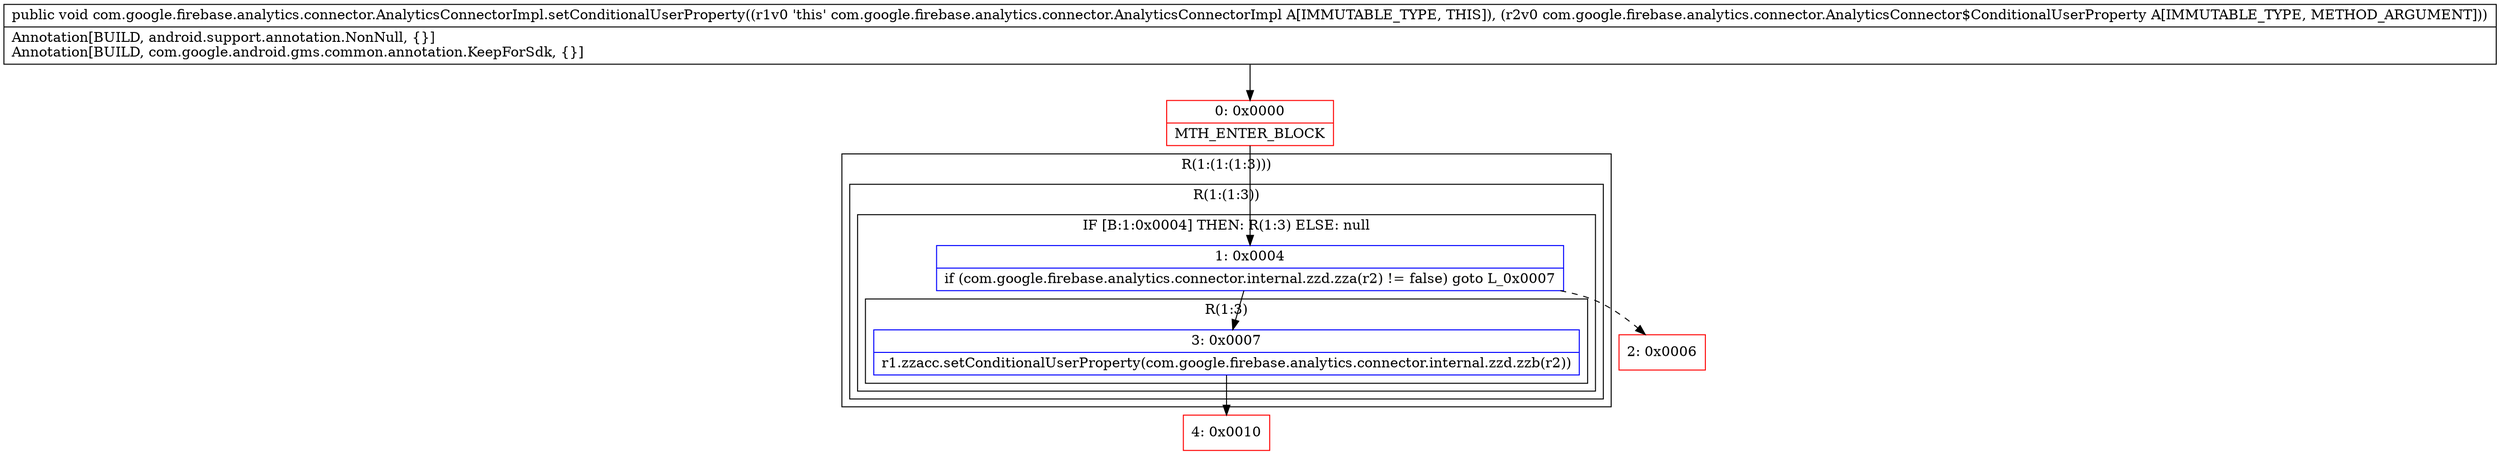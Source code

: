 digraph "CFG forcom.google.firebase.analytics.connector.AnalyticsConnectorImpl.setConditionalUserProperty(Lcom\/google\/firebase\/analytics\/connector\/AnalyticsConnector$ConditionalUserProperty;)V" {
subgraph cluster_Region_510805488 {
label = "R(1:(1:(1:3)))";
node [shape=record,color=blue];
subgraph cluster_Region_2125287035 {
label = "R(1:(1:3))";
node [shape=record,color=blue];
subgraph cluster_IfRegion_1748755224 {
label = "IF [B:1:0x0004] THEN: R(1:3) ELSE: null";
node [shape=record,color=blue];
Node_1 [shape=record,label="{1\:\ 0x0004|if (com.google.firebase.analytics.connector.internal.zzd.zza(r2) != false) goto L_0x0007\l}"];
subgraph cluster_Region_208188700 {
label = "R(1:3)";
node [shape=record,color=blue];
Node_3 [shape=record,label="{3\:\ 0x0007|r1.zzacc.setConditionalUserProperty(com.google.firebase.analytics.connector.internal.zzd.zzb(r2))\l}"];
}
}
}
}
Node_0 [shape=record,color=red,label="{0\:\ 0x0000|MTH_ENTER_BLOCK\l}"];
Node_2 [shape=record,color=red,label="{2\:\ 0x0006}"];
Node_4 [shape=record,color=red,label="{4\:\ 0x0010}"];
MethodNode[shape=record,label="{public void com.google.firebase.analytics.connector.AnalyticsConnectorImpl.setConditionalUserProperty((r1v0 'this' com.google.firebase.analytics.connector.AnalyticsConnectorImpl A[IMMUTABLE_TYPE, THIS]), (r2v0 com.google.firebase.analytics.connector.AnalyticsConnector$ConditionalUserProperty A[IMMUTABLE_TYPE, METHOD_ARGUMENT]))  | Annotation[BUILD, android.support.annotation.NonNull, \{\}]\lAnnotation[BUILD, com.google.android.gms.common.annotation.KeepForSdk, \{\}]\l}"];
MethodNode -> Node_0;
Node_1 -> Node_2[style=dashed];
Node_1 -> Node_3;
Node_3 -> Node_4;
Node_0 -> Node_1;
}

